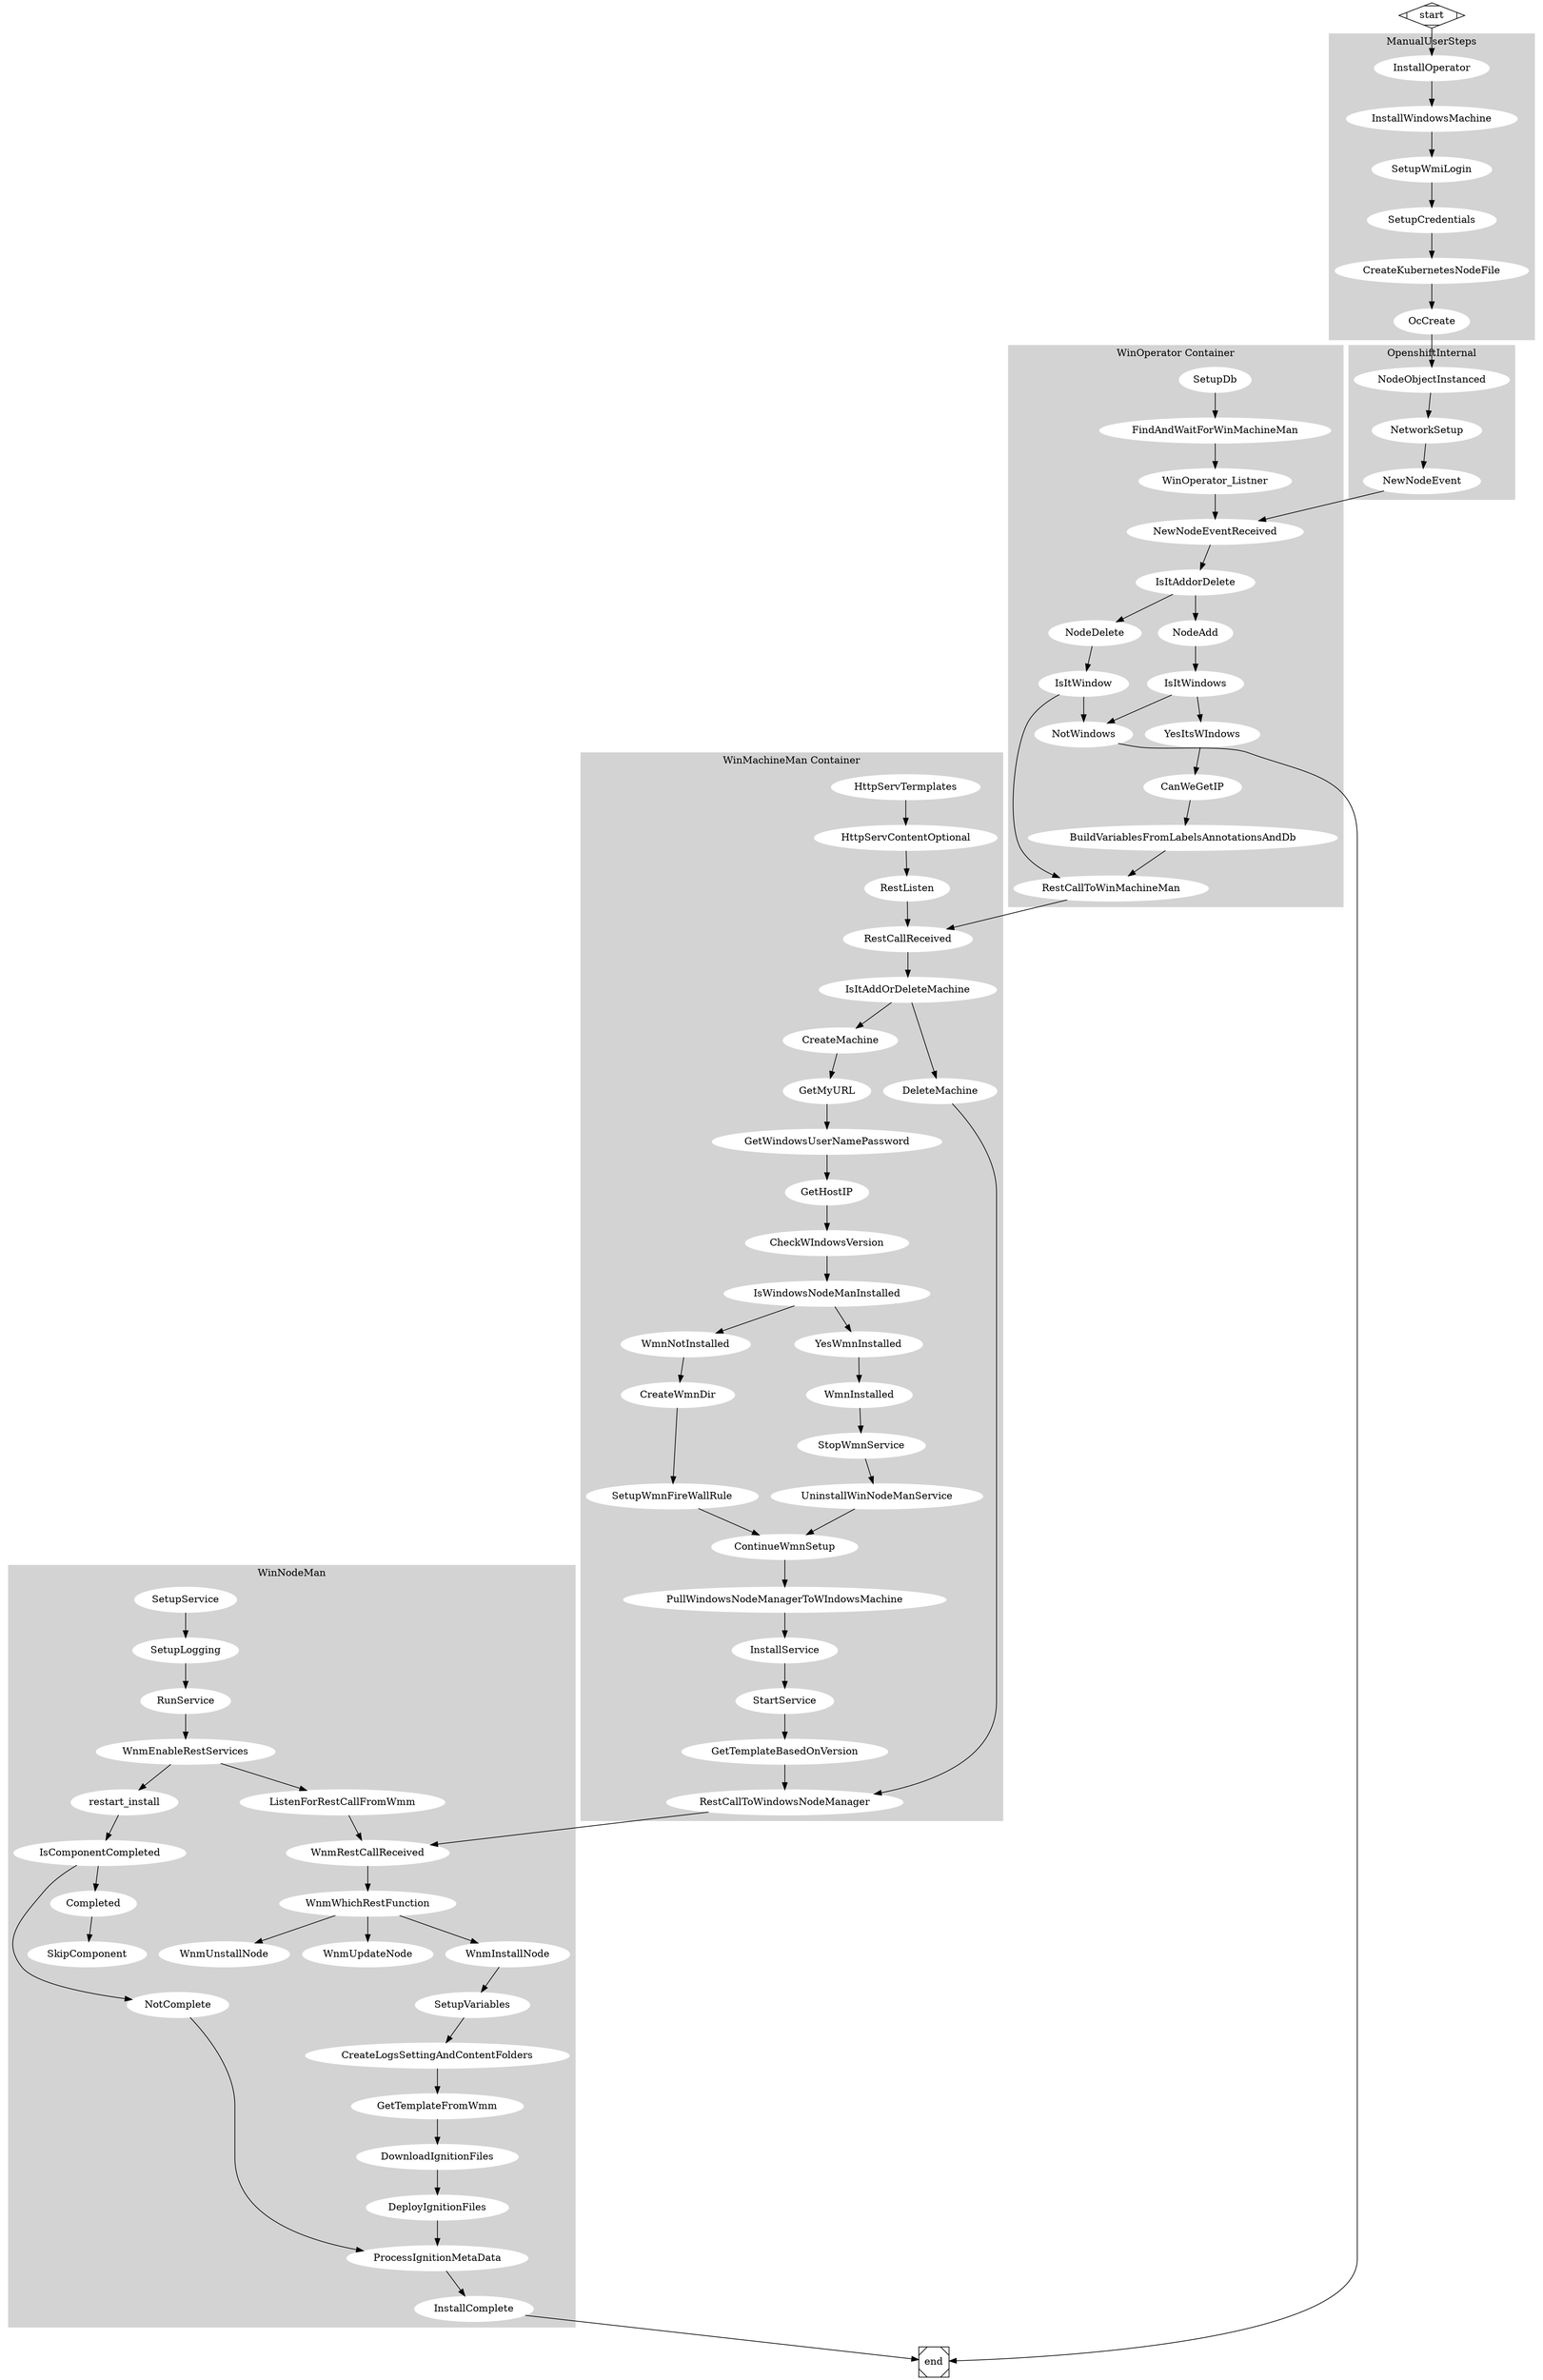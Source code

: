 digraph WinOperatorEcosystem {

subgraph cluster0 {
node [style=filled,color=white];
style=filled;
color=lightgrey;
InstallOperator -> InstallWindowsMachine -> SetupWmiLogin -> SetupCredentials -> CreateKubernetesNodeFile -> OcCreate;
label = "ManualUserSteps";
}

subgraph cluster1 {
node [style=filled,color=white];
style=filled;
color=lightgrey;
NodeObjectInstanced -> NetworkSetup -> NewNodeEvent;
label = "OpenshiftInternal";
}

subgraph cluster2 {
node [style=filled,color=white];
style=filled;
color=lightgrey;
SetupDb -> FindAndWaitForWinMachineMan -> WinOperator_Listner -> NewNodeEventReceived -> IsItAddorDelete; 
NodeDelete -> IsItWindow -> RestCallToWinMachineMan;
NodeAdd -> IsItWindows -> YesItsWIndows -> CanWeGetIP -> BuildVariablesFromLabelsAnnotationsAndDb -> RestCallToWinMachineMan;
IsItWindows -> NotWindows;
IsItWindow -> NotWindows;
label = "WinOperator Container";
}

subgraph cluster3 {
node [style=filled,color=white];
style=filled;
color=lightgrey;
HttpServTermplates -> HttpServContentOptional -> RestListen -> RestCallReceived -> IsItAddOrDeleteMachine;
CreateMachine -> GetMyURL -> GetWindowsUserNamePassword -> GetHostIP -> CheckWIndowsVersion -> IsWindowsNodeManInstalled -> YesWmnInstalled -> WmnInstalled;
DeleteMachine -> RestCallToWindowsNodeManager;
WmnInstalled -> StopWmnService -> UninstallWinNodeManService -> ContinueWmnSetup;
WmnNotInstalled -> CreateWmnDir -> SetupWmnFireWallRule -> ContinueWmnSetup
ContinueWmnSetup -> PullWindowsNodeManagerToWIndowsMachine -> InstallService -> StartService -> GetTemplateBasedOnVersion -> RestCallToWindowsNodeManager;
label = "WinMachineMan Container";
}

subgraph cluster4 {
node [style=filled,color=white];
style=filled;
color=lightgrey;

SetupService -> SetupLogging -> RunService -> WnmEnableRestServices -> restart_install;
WnmEnableRestServices -> ListenForRestCallFromWmm -> WnmRestCallReceived -> WnmWhichRestFunction;
WnmWhichRestFunction -> WnmInstallNode;
WnmWhichRestFunction -> WnmUnstallNode;
WnmWhichRestFunction -> WnmUpdateNode;
WnmInstallNode -> SetupVariables -> CreateLogsSettingAndContentFolders -> GetTemplateFromWmm -> DownloadIgnitionFiles -> DeployIgnitionFiles -> ProcessIgnitionMetaData -> InstallComplete;
restart_install -> IsComponentCompleted;
IsComponentCompleted -> NotComplete -> ProcessIgnitionMetaData;
IsComponentCompleted -> Completed -> SkipComponent;
label = "WinNodeMan";
}


start -> InstallOperator
OcCreate -> NodeObjectInstanced
NewNodeEvent -> NewNodeEventReceived;



start [shape=Mdiamond];

IsItAddorDelete -> NodeAdd;
IsItAddorDelete -> NodeDelete;
RestCallToWinMachineMan -> RestCallReceived;
IsItAddOrDeleteMachine -> CreateMachine;
IsItAddOrDeleteMachine -> DeleteMachine;
RestCallToWindowsNodeManager -> WnmRestCallReceived;
InstallComplete -> end;
NotWindows -> end;

IsWindowsNodeManInstalled -> WmnNotInstalled;
end [shape=Msquare];
}



